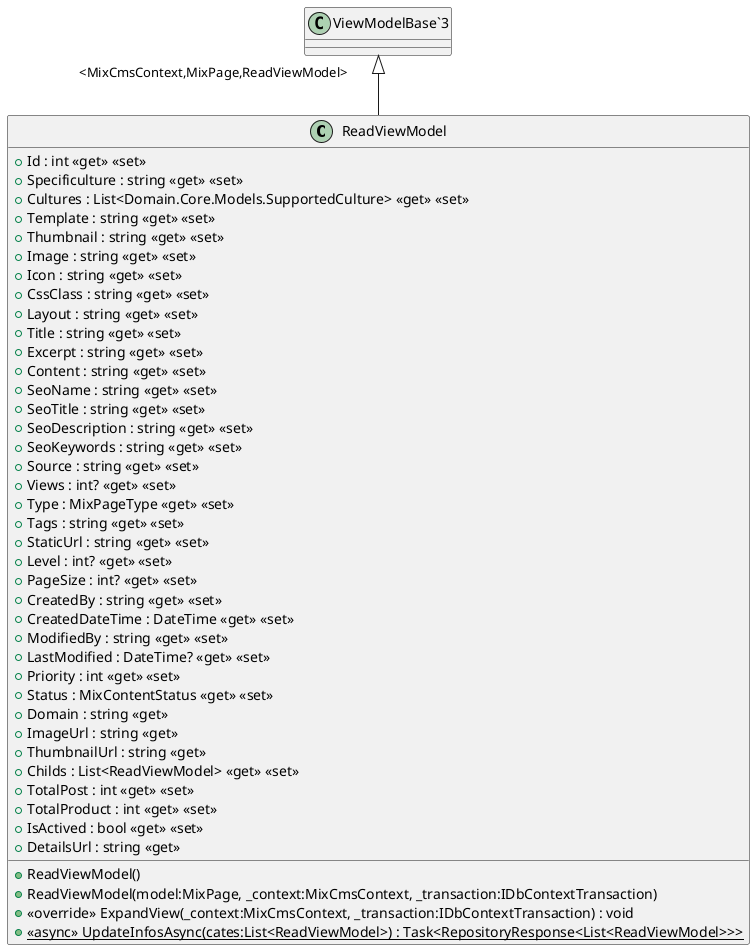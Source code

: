 @startuml
class ReadViewModel {
    + Id : int <<get>> <<set>>
    + Specificulture : string <<get>> <<set>>
    + Cultures : List<Domain.Core.Models.SupportedCulture> <<get>> <<set>>
    + Template : string <<get>> <<set>>
    + Thumbnail : string <<get>> <<set>>
    + Image : string <<get>> <<set>>
    + Icon : string <<get>> <<set>>
    + CssClass : string <<get>> <<set>>
    + Layout : string <<get>> <<set>>
    + Title : string <<get>> <<set>>
    + Excerpt : string <<get>> <<set>>
    + Content : string <<get>> <<set>>
    + SeoName : string <<get>> <<set>>
    + SeoTitle : string <<get>> <<set>>
    + SeoDescription : string <<get>> <<set>>
    + SeoKeywords : string <<get>> <<set>>
    + Source : string <<get>> <<set>>
    + Views : int? <<get>> <<set>>
    + Type : MixPageType <<get>> <<set>>
    + Tags : string <<get>> <<set>>
    + StaticUrl : string <<get>> <<set>>
    + Level : int? <<get>> <<set>>
    + PageSize : int? <<get>> <<set>>
    + CreatedBy : string <<get>> <<set>>
    + CreatedDateTime : DateTime <<get>> <<set>>
    + ModifiedBy : string <<get>> <<set>>
    + LastModified : DateTime? <<get>> <<set>>
    + Priority : int <<get>> <<set>>
    + Status : MixContentStatus <<get>> <<set>>
    + Domain : string <<get>>
    + ImageUrl : string <<get>>
    + ThumbnailUrl : string <<get>>
    + Childs : List<ReadViewModel> <<get>> <<set>>
    + TotalPost : int <<get>> <<set>>
    + TotalProduct : int <<get>> <<set>>
    + IsActived : bool <<get>> <<set>>
    + DetailsUrl : string <<get>>
    + ReadViewModel()
    + ReadViewModel(model:MixPage, _context:MixCmsContext, _transaction:IDbContextTransaction)
    + <<override>> ExpandView(_context:MixCmsContext, _transaction:IDbContextTransaction) : void
    + {static} <<async>> UpdateInfosAsync(cates:List<ReadViewModel>) : Task<RepositoryResponse<List<ReadViewModel>>>
}
"ViewModelBase`3" "<MixCmsContext,MixPage,ReadViewModel>" <|-- ReadViewModel
@enduml
